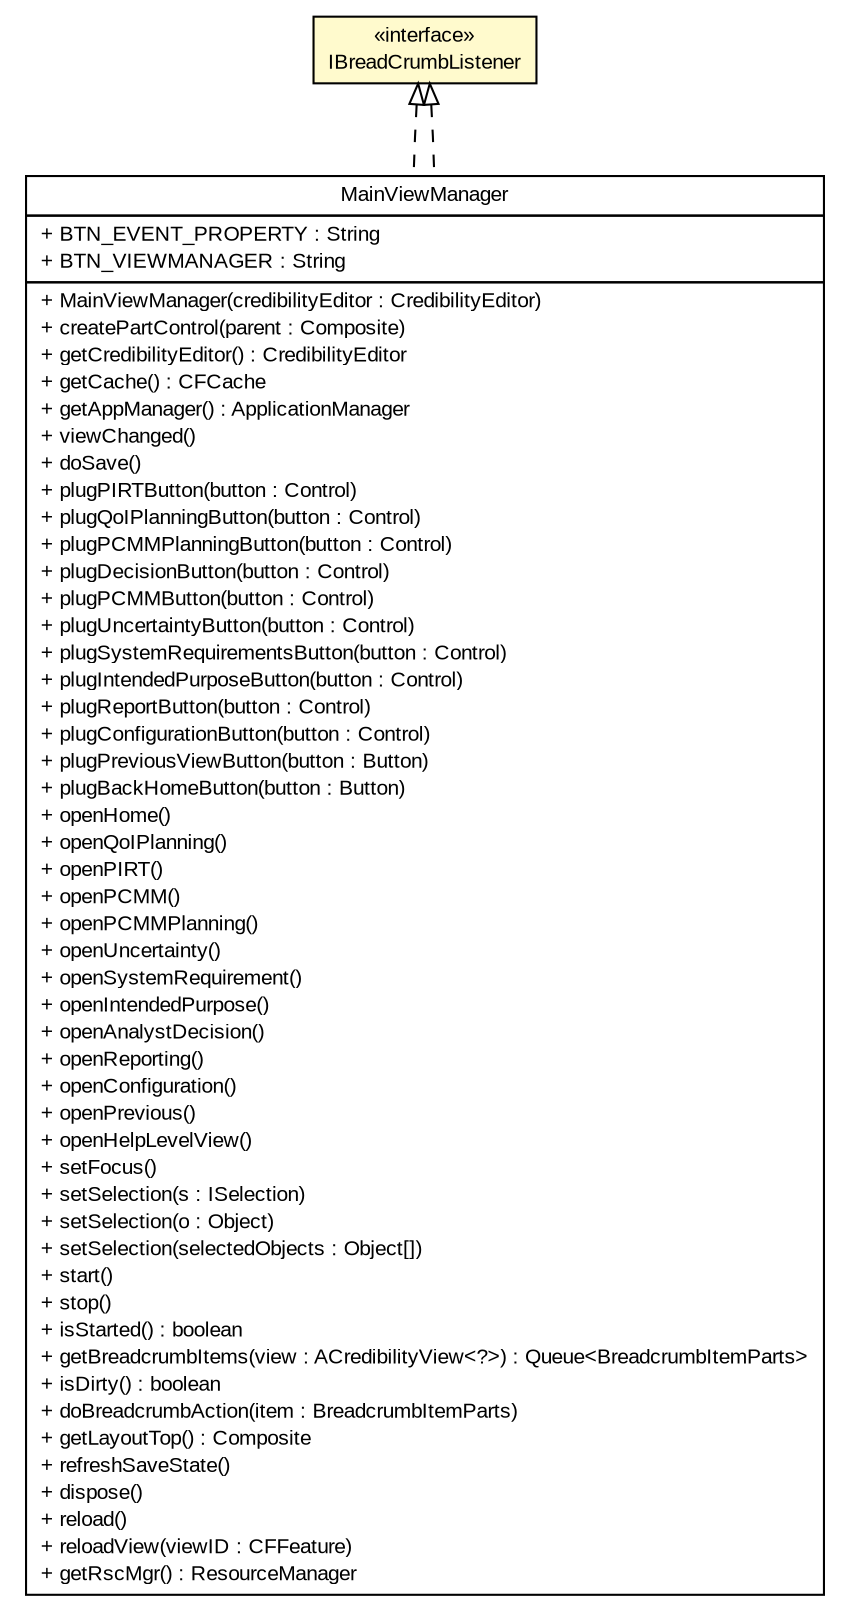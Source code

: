 #!/usr/local/bin/dot
#
# Class diagram 
# Generated by UMLGraph version R5_6-24-gf6e263 (http://www.umlgraph.org/)
#

digraph G {
	edge [fontname="arial",fontsize=10,labelfontname="arial",labelfontsize=10];
	node [fontname="arial",fontsize=10,shape=plaintext];
	nodesep=0.25;
	ranksep=0.5;
	// gov.sandia.cf.parts.listeners.IBreadCrumbListener
	c142926 [label=<<table title="gov.sandia.cf.parts.listeners.IBreadCrumbListener" border="0" cellborder="1" cellspacing="0" cellpadding="2" port="p" bgcolor="lemonChiffon" href="./IBreadCrumbListener.html">
		<tr><td><table border="0" cellspacing="0" cellpadding="1">
<tr><td align="center" balign="center"> &#171;interface&#187; </td></tr>
<tr><td align="center" balign="center"> IBreadCrumbListener </td></tr>
		</table></td></tr>
		</table>>, URL="./IBreadCrumbListener.html", fontname="arial", fontcolor="black", fontsize=10.0];
	// gov.sandia.cf.parts.ui.MainViewManager
	c142970 [label=<<table title="gov.sandia.cf.parts.ui.MainViewManager" border="0" cellborder="1" cellspacing="0" cellpadding="2" port="p" href="../ui/MainViewManager.html">
		<tr><td><table border="0" cellspacing="0" cellpadding="1">
<tr><td align="center" balign="center"> MainViewManager </td></tr>
		</table></td></tr>
		<tr><td><table border="0" cellspacing="0" cellpadding="1">
<tr><td align="left" balign="left"> + BTN_EVENT_PROPERTY : String </td></tr>
<tr><td align="left" balign="left"> + BTN_VIEWMANAGER : String </td></tr>
		</table></td></tr>
		<tr><td><table border="0" cellspacing="0" cellpadding="1">
<tr><td align="left" balign="left"> + MainViewManager(credibilityEditor : CredibilityEditor) </td></tr>
<tr><td align="left" balign="left"> + createPartControl(parent : Composite) </td></tr>
<tr><td align="left" balign="left"> + getCredibilityEditor() : CredibilityEditor </td></tr>
<tr><td align="left" balign="left"> + getCache() : CFCache </td></tr>
<tr><td align="left" balign="left"> + getAppManager() : ApplicationManager </td></tr>
<tr><td align="left" balign="left"> + viewChanged() </td></tr>
<tr><td align="left" balign="left"> + doSave() </td></tr>
<tr><td align="left" balign="left"> + plugPIRTButton(button : Control) </td></tr>
<tr><td align="left" balign="left"> + plugQoIPlanningButton(button : Control) </td></tr>
<tr><td align="left" balign="left"> + plugPCMMPlanningButton(button : Control) </td></tr>
<tr><td align="left" balign="left"> + plugDecisionButton(button : Control) </td></tr>
<tr><td align="left" balign="left"> + plugPCMMButton(button : Control) </td></tr>
<tr><td align="left" balign="left"> + plugUncertaintyButton(button : Control) </td></tr>
<tr><td align="left" balign="left"> + plugSystemRequirementsButton(button : Control) </td></tr>
<tr><td align="left" balign="left"> + plugIntendedPurposeButton(button : Control) </td></tr>
<tr><td align="left" balign="left"> + plugReportButton(button : Control) </td></tr>
<tr><td align="left" balign="left"> + plugConfigurationButton(button : Control) </td></tr>
<tr><td align="left" balign="left"> + plugPreviousViewButton(button : Button) </td></tr>
<tr><td align="left" balign="left"> + plugBackHomeButton(button : Button) </td></tr>
<tr><td align="left" balign="left"> + openHome() </td></tr>
<tr><td align="left" balign="left"> + openQoIPlanning() </td></tr>
<tr><td align="left" balign="left"> + openPIRT() </td></tr>
<tr><td align="left" balign="left"> + openPCMM() </td></tr>
<tr><td align="left" balign="left"> + openPCMMPlanning() </td></tr>
<tr><td align="left" balign="left"> + openUncertainty() </td></tr>
<tr><td align="left" balign="left"> + openSystemRequirement() </td></tr>
<tr><td align="left" balign="left"> + openIntendedPurpose() </td></tr>
<tr><td align="left" balign="left"> + openAnalystDecision() </td></tr>
<tr><td align="left" balign="left"> + openReporting() </td></tr>
<tr><td align="left" balign="left"> + openConfiguration() </td></tr>
<tr><td align="left" balign="left"> + openPrevious() </td></tr>
<tr><td align="left" balign="left"> + openHelpLevelView() </td></tr>
<tr><td align="left" balign="left"> + setFocus() </td></tr>
<tr><td align="left" balign="left"> + setSelection(s : ISelection) </td></tr>
<tr><td align="left" balign="left"> + setSelection(o : Object) </td></tr>
<tr><td align="left" balign="left"> + setSelection(selectedObjects : Object[]) </td></tr>
<tr><td align="left" balign="left"> + start() </td></tr>
<tr><td align="left" balign="left"> + stop() </td></tr>
<tr><td align="left" balign="left"> + isStarted() : boolean </td></tr>
<tr><td align="left" balign="left"> + getBreadcrumbItems(view : ACredibilityView&lt;?&gt;) : Queue&lt;BreadcrumbItemParts&gt; </td></tr>
<tr><td align="left" balign="left"> + isDirty() : boolean </td></tr>
<tr><td align="left" balign="left"> + doBreadcrumbAction(item : BreadcrumbItemParts) </td></tr>
<tr><td align="left" balign="left"> + getLayoutTop() : Composite </td></tr>
<tr><td align="left" balign="left"> + refreshSaveState() </td></tr>
<tr><td align="left" balign="left"> + dispose() </td></tr>
<tr><td align="left" balign="left"> + reload() </td></tr>
<tr><td align="left" balign="left"> + reloadView(viewID : CFFeature) </td></tr>
<tr><td align="left" balign="left"> + getRscMgr() : ResourceManager </td></tr>
		</table></td></tr>
		</table>>, URL="../ui/MainViewManager.html", fontname="arial", fontcolor="black", fontsize=10.0];
	//gov.sandia.cf.parts.ui.MainViewManager implements gov.sandia.cf.parts.listeners.IBreadCrumbListener
	c142926:p -> c142970:p [dir=back,arrowtail=empty,style=dashed];
	//gov.sandia.cf.parts.ui.MainViewManager implements gov.sandia.cf.parts.listeners.IBreadCrumbListener
	c142926:p -> c142970:p [dir=back,arrowtail=empty,style=dashed];
}

